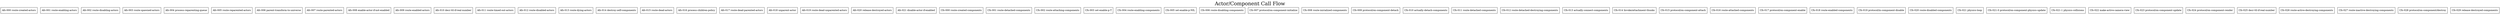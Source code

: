 /*
	This file describes the flow state machine of the FL actor/component
	management system.

	The two data flows: 

		actor-data-flow.dot
		component-data-flow.dot

	are interleaved into a single state machine that is run each frame. 

	Test situation for a frame.
	(universe always exists)
	Ua = make-component 'universe
	Ca = make-component 'transform

	(example creation of some prefab)
	Cb = make-component 'transform
	Cc = make-component 'mesh
	Cd = make-component 'mesh-renderer
	Aa = spawn 'AAA
	attach-components Aa Cb Cc Cd

	Ce = make-component 'transform
	Cf = make-component 'mesh
	Cg = make-component 'mesh-renderer
	Ab = spawn 'BBB
	attach-components Ab Ce Cf Cg

	reparent-actor Ab Aa

	-------------------------------------------------------------------------

	TODO: Option for actor to re-enable all children or only what was
			previously enabled in the children.

	Used Actor flowstate states:

	Afs-000 route-created-actors
	Afs-001 route-enabling-actors
	Afs-002 route-disabling-actors
	Afs-003 route-spawned-actors

	Afs-004 process-reparenting-queue
		[while connecting a parent, do automatic shadowing/recursive algo.]

	Afs-005 route-reparented-actors
	Afs-006 parent-transform-to-universe
	Afs-007 route-parented-actors

	Afs-008 enable-actor-if-not-enabled
		[Make sure to deal with shadowing of enabling actors.]

	Afs-009 route-enabled-actors
	Afs-010 decr-ttl-if-real-number
	Afs-011 route-timed-out-actors
	Afs-012 route-disabled-actors
	Afs-013 route-dying-actors
	Afs-014 destroy-self-components
	Afs-015 route-dead-actors
	Afs-016 process-children-policy
	Afs-017 route-dead-parented-actors
	Afs-018 unparent-actor
	Afs-019 route-dead-unparented-actors
	Afs-020 release-destroyed-actors
	Afs-021 disable-actor-if-enabled

	Used Component flowstate states:

	Cfs-000 route-created-components
	Cfs-001 route-detached-components
	Cfs-002 route-attaching-components
	Cfs-003 set-enable-p-T
	Cfs-004 route-enabling-components
	Cfs-005 set-enable-p-NIL
	Cfs-006 route-disabling-components
	Cfs-007 protocol/on-component-initialize
	Cfs-008 route-inirialized-components
	Cfs-009 protocol/on-component-detach
	Cfs-010 actually-detach-components
	Cfs-011 route-detached-components
	Cfs-012 route-detached-destroying-components
	Cfs-013 actually-connect-components
	Cfs-014 Invoke/attachment-thunks
	Cfs-015 protocol/on-component-attach
	Cfs-016 route-attached-components
	Cfs-017 protocol/on-component-enable
	Cfs-018 route-enabled-components
	Cfs-019 protocol/in-component-disable
	Cfs-020 route-disabled-components
	Cfs-021 physics-loop
	Cfs-021-0 protocol/on-component-physics-update
	Cfs-021-1 physics-collisions
	Cfs-022 make-active-camera-view
	Cfs-023 protocol/on-component-update
	Cfs-024 protocol/on-component-render
	Cfs-025 decr-ttl-if-real-number
	Cfs-026 route-active-destroying-components
	Cfs-027 route-inactive-destroying-components
	Cfs-028 protocol/on-component/destroy
	Cfs-029 release-destroyed-components
*/

digraph G {
	label = "Actor/Component Call Flow";
	labelloc = top;
	fontsize=30;
	
	// Actor flow states
	afs_000 [shape=box; label="Afs-000 route-created-actors"]
	afs_001 [shape=box; label="Afs-001 route-enabling-actors"]
	afs_002 [shape=box; label="Afs-002 route-disabling-actors"]
	afs_003 [shape=box; label="Afs-003 route-spawned-actors"]
	afs_004 [shape=box; label="Afs-004 process-reparenting-queue"]
	afs_005 [shape=box; label="Afs-005 route-reparented-actors"]
	afs_006 [shape=box; label="Afs-006 parent-transform-to-universe"]
	afs_007 [shape=box; label="Afs-007 route-parented-actors"]
	afs_008 [shape=box; label="Afs-008 enable-actor-if-not-enabled"]
	afs_009 [shape=box; label="Afs-009 route-enabled-actors"]
	afs_010 [shape=box; label="Afs-010 decr-ttl-if-real-number"]
	afs_011 [shape=box; label="Afs-011 route-timed-out-actors"]
	afs_012 [shape=box; label="Afs-012 route-disabled-actors"]
	afs_013 [shape=box; label="Afs-013 route-dying-actors"]
	afs_014 [shape=box; label="Afs-014 destroy-self-components"]
	afs_015 [shape=box; label="Afs-015 route-dead-actors"]
	afs_016 [shape=box; label="Afs-016 process-children-policy"]
	afs_017 [shape=box; label="Afs-017 route-dead-parented-actors"]
	afs_018 [shape=box; label="Afs-018 unparent-actor"]
	afs_019 [shape=box; label="Afs-019 route-dead-unparented-actors"]
	afs_020 [shape=box; label="Afs-020 release-destroyed-actors"]
	afs_021 [shape=box; label="Afs-021 disable-actor-if-enabled"]

	// Component flow states.
	cfs_000 [shape=box; label="Cfs-000 route-created-components"]
	cfs_001 [shape=box; label="Cfs-001 route-detached-components"]
	cfs_002 [shape=box; label="Cfs-002 route-attaching-components"]
	cfs_003 [shape=box; label="Cfs-003 set-enable-p-T"]
	cfs_004 [shape=box; label="Cfs-004 route-enabling-components"]
	cfs_005 [shape=box; label="Cfs-005 set-enable-p-NIL"]
	cfs_006 [shape=box; label="Cfs-006 route-disabling-components"]
	cfs_007 [shape=box; label="Cfs-007 protocol/on-component-initialize"]
	cfs_008 [shape=box; label="Cfs-008 route-inirialized-components"]
	cfs_009 [shape=box; label="Cfs-009 protocol/on-component-detach"]
	cfs_010 [shape=box; label="Cfs-010 actually-detach-components"]
	cfs_011 [shape=box; label="Cfs-011 route-detached-components"]
	cfs_012 [shape=box; label="Cfs-012 route-detached-destroying-components"]
	cfs_013 [shape=box; label="Cfs-013 actually-connect-components"]
	cfs_014 [shape=box; label="Cfs-014 Invoke/attachment-thunks"]
	cfs_015 [shape=box; label="Cfs-015 protocol/on-component-attach"]
	cfs_016 [shape=box; label="Cfs-016 route-attached-components"]
	cfs_017 [shape=box; label="Cfs-017 protocol/on-component-enable"]
	cfs_018 [shape=box; label="Cfs-018 route-enabled-components"]
	cfs_019 [shape=box; label="Cfs-019 protocol/in-component-disable"]
	cfs_020 [shape=box; label="Cfs-020 route-disabled-components"]
	cfs_021 [shape=box; label="Cfs-021 physics-loop"]
	cfs_021-0 [shape=box; label="Cfs-021-0 protocol/on-component-physics-update"]
	cfs_021-1 [shape=box; label="Cfs-021-1 physics-collisions"]
	cfs_022 [shape=box; label="Cfs-022 make-active-camera-view"]
	cfs_023 [shape=box; label="Cfs-023 protocol/on-component-update"]
	cfs_024 [shape=box; label="Cfs-024 protocol/on-component-render"]
	cfs_025 [shape=box; label="Cfs-025 decr-ttl-if-real-number"]
	cfs_026 [shape=box; label="Cfs-026 route-active-destroying-components"]
	cfs_027 [shape=box; label="Cfs-027 route-inactive-destroying-components"]
	cfs_028 [shape=box; label="Cfs-028 protocol/on-component/destroy"]
	cfs_029 [shape=box; label="Cfs-029 release-destroyed-components"]

	// Supplementary flow states needed to implement the state machine.


	// The flow state machine:

	// ///////////////////
	// Init/Attach/Reparent/Enable Phase
	// ///////////////////

	// 1. Ensure there are actors to which future components can attach.
	// These actors are in a-:spawning state.
	afs_000

	// 2. Initialize any c-:created components
	cfs_000
	// Put into c-:initializing state and call on-component-initalize
	cfs_007
	cfs_008

	// 3. Physically attach components
	cfs_002
	cfs_013

	// 4. Spawning completed enough to move actor forward.
	afs_003

	// 5. Parent actors to universe (needs transform component)
	afs_006
	afs_007

	// 6. Reparent actors to each other [do shadowing algo]
	afs_004
	afs_005

	// 7. Complete attaching components
	cfs_014
	cfs_015

	// 8. handle pending actor _enable_ requests
	afs_001
	afs_008

	// 9. some actors become active.
	afs_009

	// 10. Finally route componets that might have changed their enabledness
	// depending upon the just updated actor settings.
	cfs_016

	// 11. Enable components.
	cfs_003
	cfs_004
	cfs_017

	// 12. Some components become active
	cfs_018

	// ///////////////////
	// Active Phase
	// ///////////////////

	// 13. run the components work
	cfs_021
	cfs_022
	cfs_023
	cfs_024
	cfs_025

	// 14. run the actors work
	afs_010

	// ///////////////////
	// Disable/Inactive/Detach/Destroy Phase
	// ///////////////////

	// 15. Move potentially destroying actors to disabling
	afs_011
	afs_002
	// disabling active components cause ttl <= 0
	cfs_026

	// disable component requests
	cfs_005
	cfs_006

}

